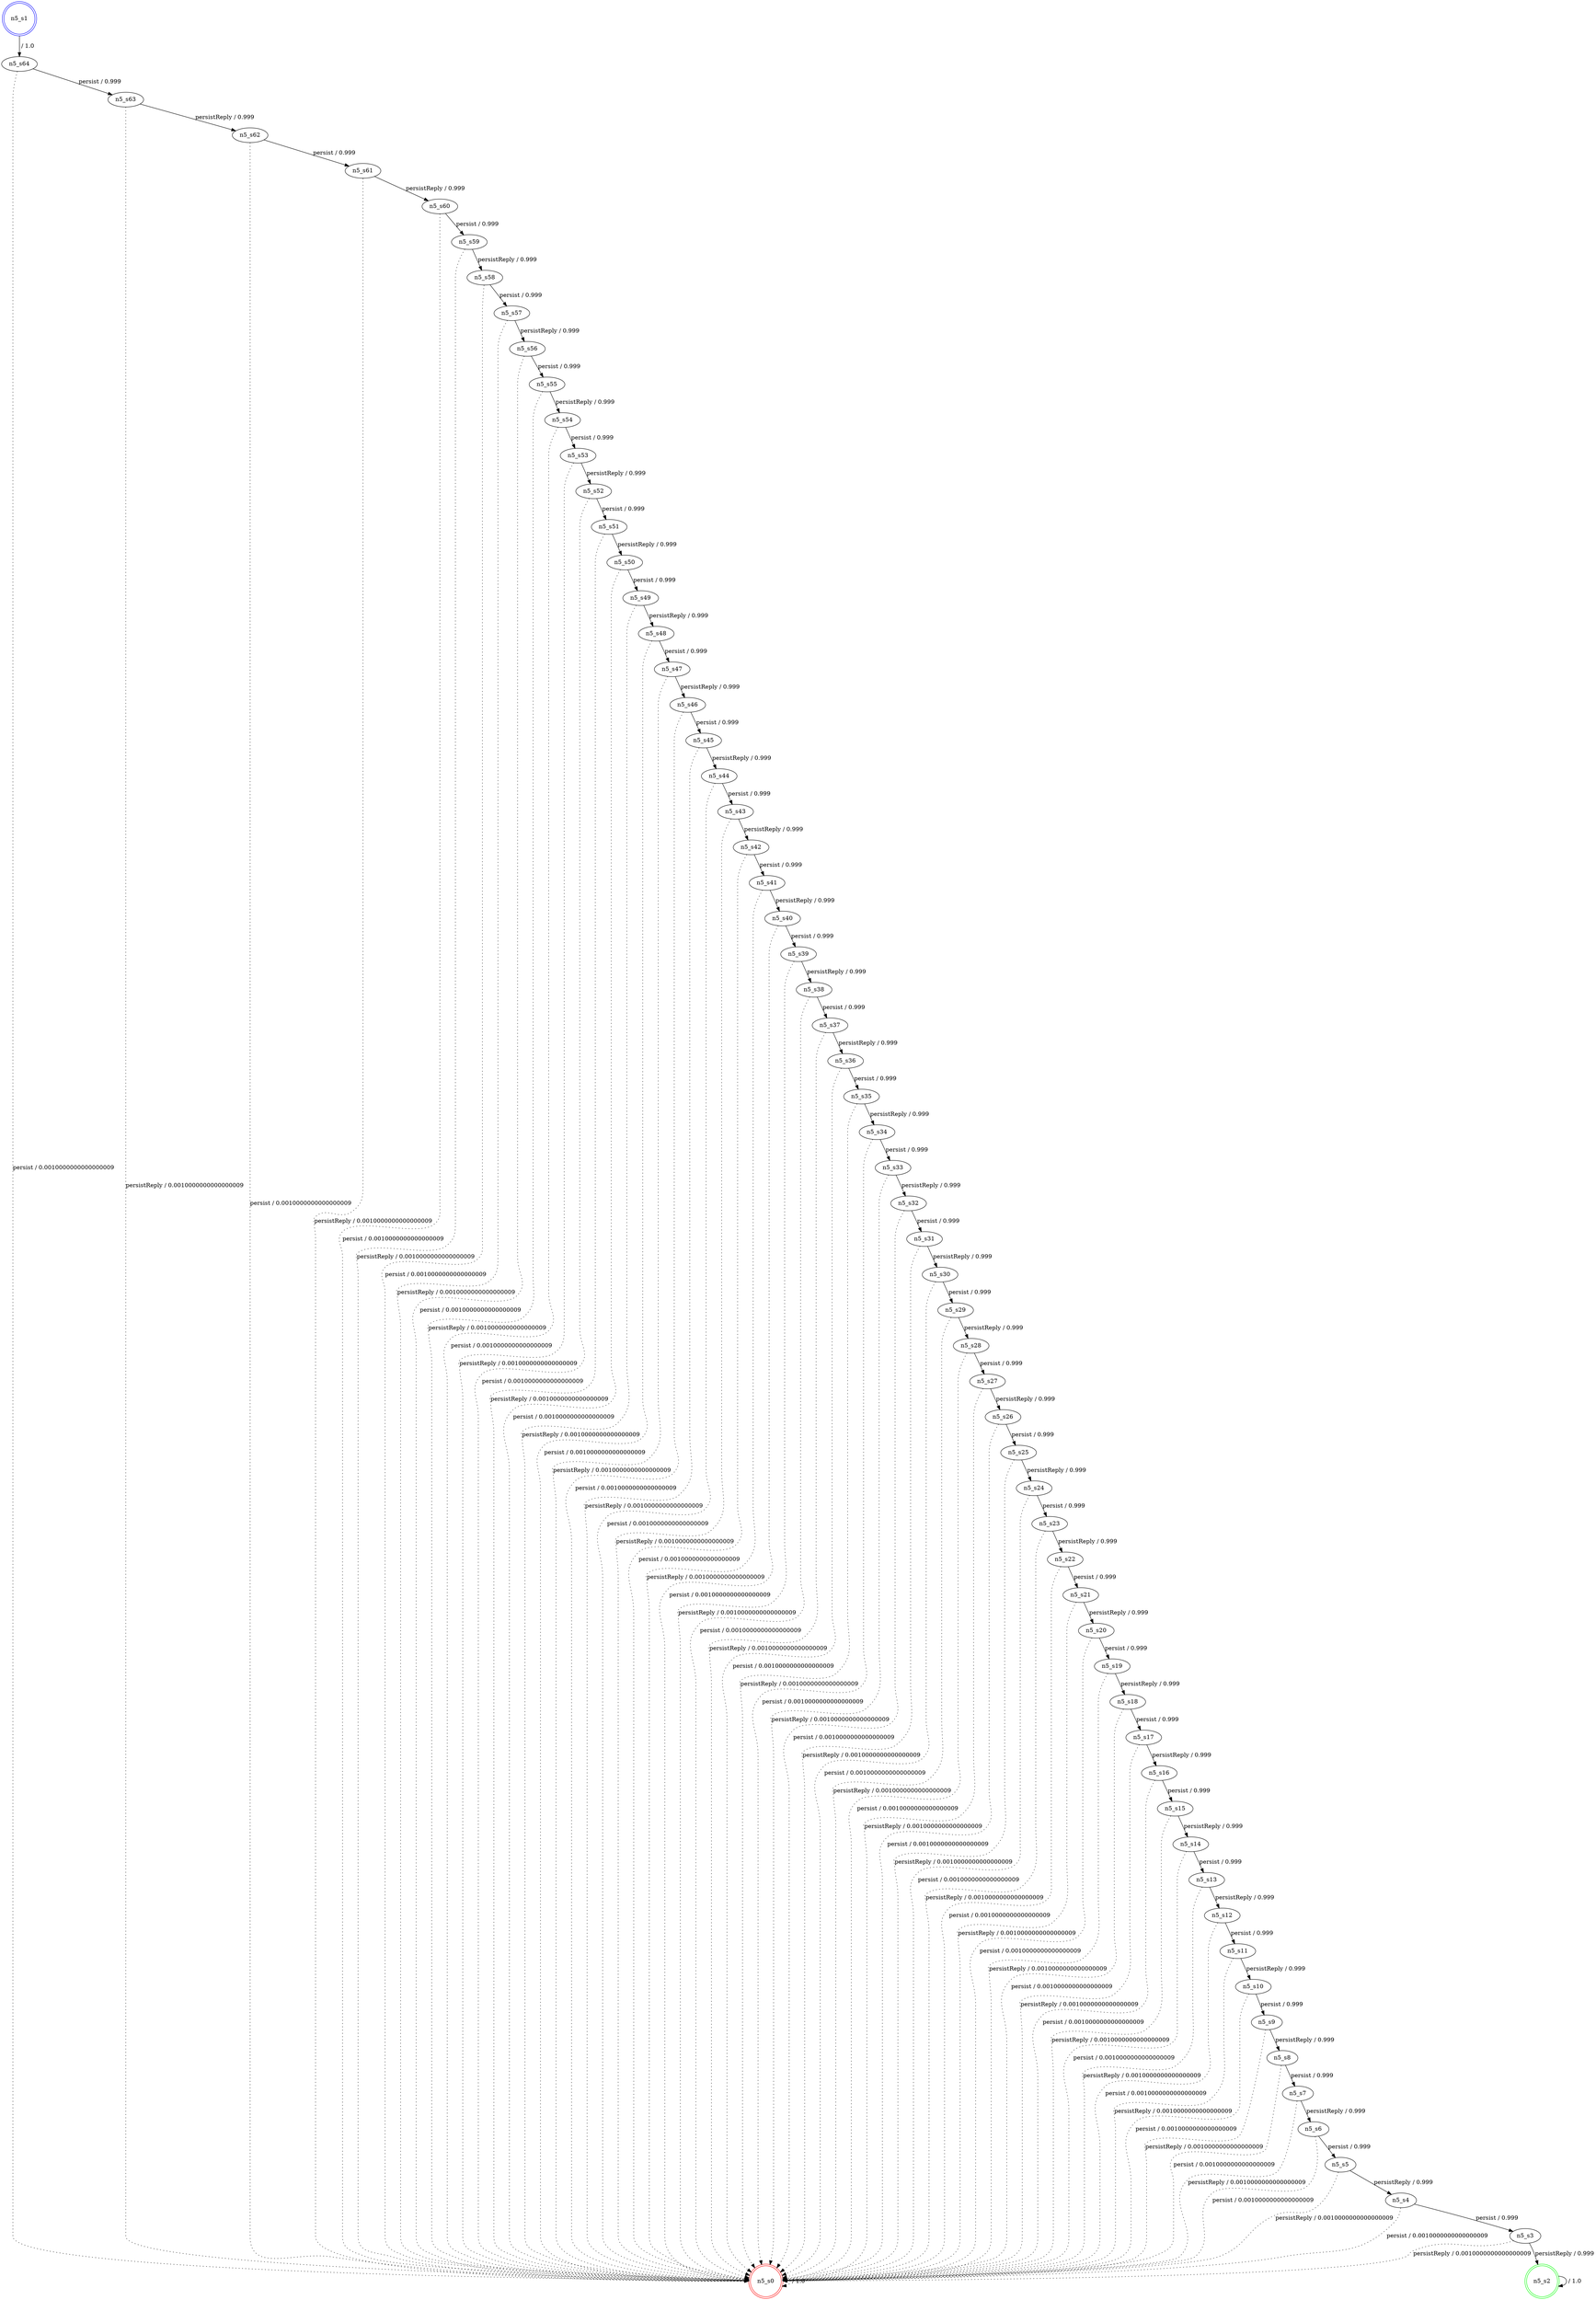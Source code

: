 digraph graphname {
n5_s0 [label="n5_s0",color=red,shape=doublecircle ];
n5_s1 [label="n5_s1",color=blue,shape=doublecircle ];
n5_s2 [label="n5_s2",color=green,shape=doublecircle ];
n5_s3 [label="n5_s3" ];
n5_s4 [label="n5_s4" ];
n5_s5 [label="n5_s5" ];
n5_s6 [label="n5_s6" ];
n5_s7 [label="n5_s7" ];
n5_s8 [label="n5_s8" ];
n5_s9 [label="n5_s9" ];
n5_s10 [label="n5_s10" ];
n5_s11 [label="n5_s11" ];
n5_s12 [label="n5_s12" ];
n5_s13 [label="n5_s13" ];
n5_s14 [label="n5_s14" ];
n5_s15 [label="n5_s15" ];
n5_s16 [label="n5_s16" ];
n5_s17 [label="n5_s17" ];
n5_s18 [label="n5_s18" ];
n5_s19 [label="n5_s19" ];
n5_s20 [label="n5_s20" ];
n5_s21 [label="n5_s21" ];
n5_s22 [label="n5_s22" ];
n5_s23 [label="n5_s23" ];
n5_s24 [label="n5_s24" ];
n5_s25 [label="n5_s25" ];
n5_s26 [label="n5_s26" ];
n5_s27 [label="n5_s27" ];
n5_s28 [label="n5_s28" ];
n5_s29 [label="n5_s29" ];
n5_s30 [label="n5_s30" ];
n5_s31 [label="n5_s31" ];
n5_s32 [label="n5_s32" ];
n5_s33 [label="n5_s33" ];
n5_s34 [label="n5_s34" ];
n5_s35 [label="n5_s35" ];
n5_s36 [label="n5_s36" ];
n5_s37 [label="n5_s37" ];
n5_s38 [label="n5_s38" ];
n5_s39 [label="n5_s39" ];
n5_s40 [label="n5_s40" ];
n5_s41 [label="n5_s41" ];
n5_s42 [label="n5_s42" ];
n5_s43 [label="n5_s43" ];
n5_s44 [label="n5_s44" ];
n5_s45 [label="n5_s45" ];
n5_s46 [label="n5_s46" ];
n5_s47 [label="n5_s47" ];
n5_s48 [label="n5_s48" ];
n5_s49 [label="n5_s49" ];
n5_s50 [label="n5_s50" ];
n5_s51 [label="n5_s51" ];
n5_s52 [label="n5_s52" ];
n5_s53 [label="n5_s53" ];
n5_s54 [label="n5_s54" ];
n5_s55 [label="n5_s55" ];
n5_s56 [label="n5_s56" ];
n5_s57 [label="n5_s57" ];
n5_s58 [label="n5_s58" ];
n5_s59 [label="n5_s59" ];
n5_s60 [label="n5_s60" ];
n5_s61 [label="n5_s61" ];
n5_s62 [label="n5_s62" ];
n5_s63 [label="n5_s63" ];
n5_s64 [label="n5_s64" ];
n5_s0 -> n5_s0 [label=" / 1.0", style=dotted];
n5_s1 -> n5_s64 [label=" / 1.0"];
n5_s2 -> n5_s2 [label=" / 1.0"];
n5_s3 -> n5_s2 [label="persistReply / 0.999"];
n5_s3 -> n5_s0 [label="persistReply / 0.0010000000000000009", style=dotted];
n5_s4 -> n5_s3 [label="persist / 0.999"];
n5_s4 -> n5_s0 [label="persist / 0.0010000000000000009", style=dotted];
n5_s5 -> n5_s4 [label="persistReply / 0.999"];
n5_s5 -> n5_s0 [label="persistReply / 0.0010000000000000009", style=dotted];
n5_s6 -> n5_s5 [label="persist / 0.999"];
n5_s6 -> n5_s0 [label="persist / 0.0010000000000000009", style=dotted];
n5_s7 -> n5_s6 [label="persistReply / 0.999"];
n5_s7 -> n5_s0 [label="persistReply / 0.0010000000000000009", style=dotted];
n5_s8 -> n5_s7 [label="persist / 0.999"];
n5_s8 -> n5_s0 [label="persist / 0.0010000000000000009", style=dotted];
n5_s9 -> n5_s8 [label="persistReply / 0.999"];
n5_s9 -> n5_s0 [label="persistReply / 0.0010000000000000009", style=dotted];
n5_s10 -> n5_s9 [label="persist / 0.999"];
n5_s10 -> n5_s0 [label="persist / 0.0010000000000000009", style=dotted];
n5_s11 -> n5_s10 [label="persistReply / 0.999"];
n5_s11 -> n5_s0 [label="persistReply / 0.0010000000000000009", style=dotted];
n5_s12 -> n5_s11 [label="persist / 0.999"];
n5_s12 -> n5_s0 [label="persist / 0.0010000000000000009", style=dotted];
n5_s13 -> n5_s12 [label="persistReply / 0.999"];
n5_s13 -> n5_s0 [label="persistReply / 0.0010000000000000009", style=dotted];
n5_s14 -> n5_s13 [label="persist / 0.999"];
n5_s14 -> n5_s0 [label="persist / 0.0010000000000000009", style=dotted];
n5_s15 -> n5_s14 [label="persistReply / 0.999"];
n5_s15 -> n5_s0 [label="persistReply / 0.0010000000000000009", style=dotted];
n5_s16 -> n5_s15 [label="persist / 0.999"];
n5_s16 -> n5_s0 [label="persist / 0.0010000000000000009", style=dotted];
n5_s17 -> n5_s16 [label="persistReply / 0.999"];
n5_s17 -> n5_s0 [label="persistReply / 0.0010000000000000009", style=dotted];
n5_s18 -> n5_s17 [label="persist / 0.999"];
n5_s18 -> n5_s0 [label="persist / 0.0010000000000000009", style=dotted];
n5_s19 -> n5_s18 [label="persistReply / 0.999"];
n5_s19 -> n5_s0 [label="persistReply / 0.0010000000000000009", style=dotted];
n5_s20 -> n5_s19 [label="persist / 0.999"];
n5_s20 -> n5_s0 [label="persist / 0.0010000000000000009", style=dotted];
n5_s21 -> n5_s20 [label="persistReply / 0.999"];
n5_s21 -> n5_s0 [label="persistReply / 0.0010000000000000009", style=dotted];
n5_s22 -> n5_s21 [label="persist / 0.999"];
n5_s22 -> n5_s0 [label="persist / 0.0010000000000000009", style=dotted];
n5_s23 -> n5_s22 [label="persistReply / 0.999"];
n5_s23 -> n5_s0 [label="persistReply / 0.0010000000000000009", style=dotted];
n5_s24 -> n5_s23 [label="persist / 0.999"];
n5_s24 -> n5_s0 [label="persist / 0.0010000000000000009", style=dotted];
n5_s25 -> n5_s24 [label="persistReply / 0.999"];
n5_s25 -> n5_s0 [label="persistReply / 0.0010000000000000009", style=dotted];
n5_s26 -> n5_s25 [label="persist / 0.999"];
n5_s26 -> n5_s0 [label="persist / 0.0010000000000000009", style=dotted];
n5_s27 -> n5_s26 [label="persistReply / 0.999"];
n5_s27 -> n5_s0 [label="persistReply / 0.0010000000000000009", style=dotted];
n5_s28 -> n5_s27 [label="persist / 0.999"];
n5_s28 -> n5_s0 [label="persist / 0.0010000000000000009", style=dotted];
n5_s29 -> n5_s28 [label="persistReply / 0.999"];
n5_s29 -> n5_s0 [label="persistReply / 0.0010000000000000009", style=dotted];
n5_s30 -> n5_s29 [label="persist / 0.999"];
n5_s30 -> n5_s0 [label="persist / 0.0010000000000000009", style=dotted];
n5_s31 -> n5_s30 [label="persistReply / 0.999"];
n5_s31 -> n5_s0 [label="persistReply / 0.0010000000000000009", style=dotted];
n5_s32 -> n5_s31 [label="persist / 0.999"];
n5_s32 -> n5_s0 [label="persist / 0.0010000000000000009", style=dotted];
n5_s33 -> n5_s32 [label="persistReply / 0.999"];
n5_s33 -> n5_s0 [label="persistReply / 0.0010000000000000009", style=dotted];
n5_s34 -> n5_s33 [label="persist / 0.999"];
n5_s34 -> n5_s0 [label="persist / 0.0010000000000000009", style=dotted];
n5_s35 -> n5_s34 [label="persistReply / 0.999"];
n5_s35 -> n5_s0 [label="persistReply / 0.0010000000000000009", style=dotted];
n5_s36 -> n5_s35 [label="persist / 0.999"];
n5_s36 -> n5_s0 [label="persist / 0.0010000000000000009", style=dotted];
n5_s37 -> n5_s36 [label="persistReply / 0.999"];
n5_s37 -> n5_s0 [label="persistReply / 0.0010000000000000009", style=dotted];
n5_s38 -> n5_s37 [label="persist / 0.999"];
n5_s38 -> n5_s0 [label="persist / 0.0010000000000000009", style=dotted];
n5_s39 -> n5_s38 [label="persistReply / 0.999"];
n5_s39 -> n5_s0 [label="persistReply / 0.0010000000000000009", style=dotted];
n5_s40 -> n5_s39 [label="persist / 0.999"];
n5_s40 -> n5_s0 [label="persist / 0.0010000000000000009", style=dotted];
n5_s41 -> n5_s40 [label="persistReply / 0.999"];
n5_s41 -> n5_s0 [label="persistReply / 0.0010000000000000009", style=dotted];
n5_s42 -> n5_s41 [label="persist / 0.999"];
n5_s42 -> n5_s0 [label="persist / 0.0010000000000000009", style=dotted];
n5_s43 -> n5_s42 [label="persistReply / 0.999"];
n5_s43 -> n5_s0 [label="persistReply / 0.0010000000000000009", style=dotted];
n5_s44 -> n5_s43 [label="persist / 0.999"];
n5_s44 -> n5_s0 [label="persist / 0.0010000000000000009", style=dotted];
n5_s45 -> n5_s44 [label="persistReply / 0.999"];
n5_s45 -> n5_s0 [label="persistReply / 0.0010000000000000009", style=dotted];
n5_s46 -> n5_s45 [label="persist / 0.999"];
n5_s46 -> n5_s0 [label="persist / 0.0010000000000000009", style=dotted];
n5_s47 -> n5_s46 [label="persistReply / 0.999"];
n5_s47 -> n5_s0 [label="persistReply / 0.0010000000000000009", style=dotted];
n5_s48 -> n5_s47 [label="persist / 0.999"];
n5_s48 -> n5_s0 [label="persist / 0.0010000000000000009", style=dotted];
n5_s49 -> n5_s48 [label="persistReply / 0.999"];
n5_s49 -> n5_s0 [label="persistReply / 0.0010000000000000009", style=dotted];
n5_s50 -> n5_s49 [label="persist / 0.999"];
n5_s50 -> n5_s0 [label="persist / 0.0010000000000000009", style=dotted];
n5_s51 -> n5_s50 [label="persistReply / 0.999"];
n5_s51 -> n5_s0 [label="persistReply / 0.0010000000000000009", style=dotted];
n5_s52 -> n5_s51 [label="persist / 0.999"];
n5_s52 -> n5_s0 [label="persist / 0.0010000000000000009", style=dotted];
n5_s53 -> n5_s52 [label="persistReply / 0.999"];
n5_s53 -> n5_s0 [label="persistReply / 0.0010000000000000009", style=dotted];
n5_s54 -> n5_s53 [label="persist / 0.999"];
n5_s54 -> n5_s0 [label="persist / 0.0010000000000000009", style=dotted];
n5_s55 -> n5_s54 [label="persistReply / 0.999"];
n5_s55 -> n5_s0 [label="persistReply / 0.0010000000000000009", style=dotted];
n5_s56 -> n5_s55 [label="persist / 0.999"];
n5_s56 -> n5_s0 [label="persist / 0.0010000000000000009", style=dotted];
n5_s57 -> n5_s56 [label="persistReply / 0.999"];
n5_s57 -> n5_s0 [label="persistReply / 0.0010000000000000009", style=dotted];
n5_s58 -> n5_s57 [label="persist / 0.999"];
n5_s58 -> n5_s0 [label="persist / 0.0010000000000000009", style=dotted];
n5_s59 -> n5_s58 [label="persistReply / 0.999"];
n5_s59 -> n5_s0 [label="persistReply / 0.0010000000000000009", style=dotted];
n5_s60 -> n5_s59 [label="persist / 0.999"];
n5_s60 -> n5_s0 [label="persist / 0.0010000000000000009", style=dotted];
n5_s61 -> n5_s60 [label="persistReply / 0.999"];
n5_s61 -> n5_s0 [label="persistReply / 0.0010000000000000009", style=dotted];
n5_s62 -> n5_s61 [label="persist / 0.999"];
n5_s62 -> n5_s0 [label="persist / 0.0010000000000000009", style=dotted];
n5_s63 -> n5_s62 [label="persistReply / 0.999"];
n5_s63 -> n5_s0 [label="persistReply / 0.0010000000000000009", style=dotted];
n5_s64 -> n5_s63 [label="persist / 0.999"];
n5_s64 -> n5_s0 [label="persist / 0.0010000000000000009", style=dotted];
}